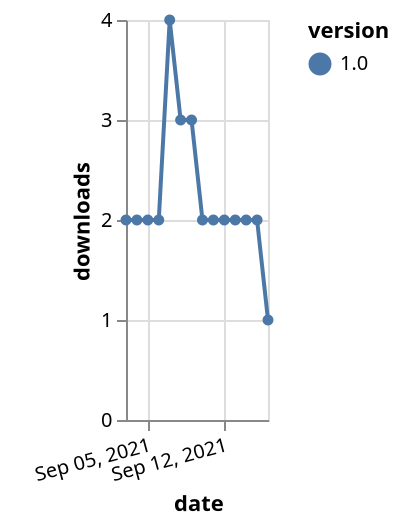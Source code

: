{"$schema": "https://vega.github.io/schema/vega-lite/v5.json", "description": "A simple bar chart with embedded data.", "data": {"values": [{"date": "2021-09-03", "total": 2521, "delta": 2, "version": "1.0"}, {"date": "2021-09-04", "total": 2523, "delta": 2, "version": "1.0"}, {"date": "2021-09-05", "total": 2525, "delta": 2, "version": "1.0"}, {"date": "2021-09-06", "total": 2527, "delta": 2, "version": "1.0"}, {"date": "2021-09-07", "total": 2531, "delta": 4, "version": "1.0"}, {"date": "2021-09-08", "total": 2534, "delta": 3, "version": "1.0"}, {"date": "2021-09-09", "total": 2537, "delta": 3, "version": "1.0"}, {"date": "2021-09-10", "total": 2539, "delta": 2, "version": "1.0"}, {"date": "2021-09-11", "total": 2541, "delta": 2, "version": "1.0"}, {"date": "2021-09-12", "total": 2543, "delta": 2, "version": "1.0"}, {"date": "2021-09-13", "total": 2545, "delta": 2, "version": "1.0"}, {"date": "2021-09-14", "total": 2547, "delta": 2, "version": "1.0"}, {"date": "2021-09-15", "total": 2549, "delta": 2, "version": "1.0"}, {"date": "2021-09-16", "total": 2550, "delta": 1, "version": "1.0"}]}, "width": "container", "mark": {"type": "line", "point": {"filled": true}}, "encoding": {"x": {"field": "date", "type": "temporal", "timeUnit": "yearmonthdate", "title": "date", "axis": {"labelAngle": -15}}, "y": {"field": "delta", "type": "quantitative", "title": "downloads"}, "color": {"field": "version", "type": "nominal"}, "tooltip": {"field": "delta"}}}